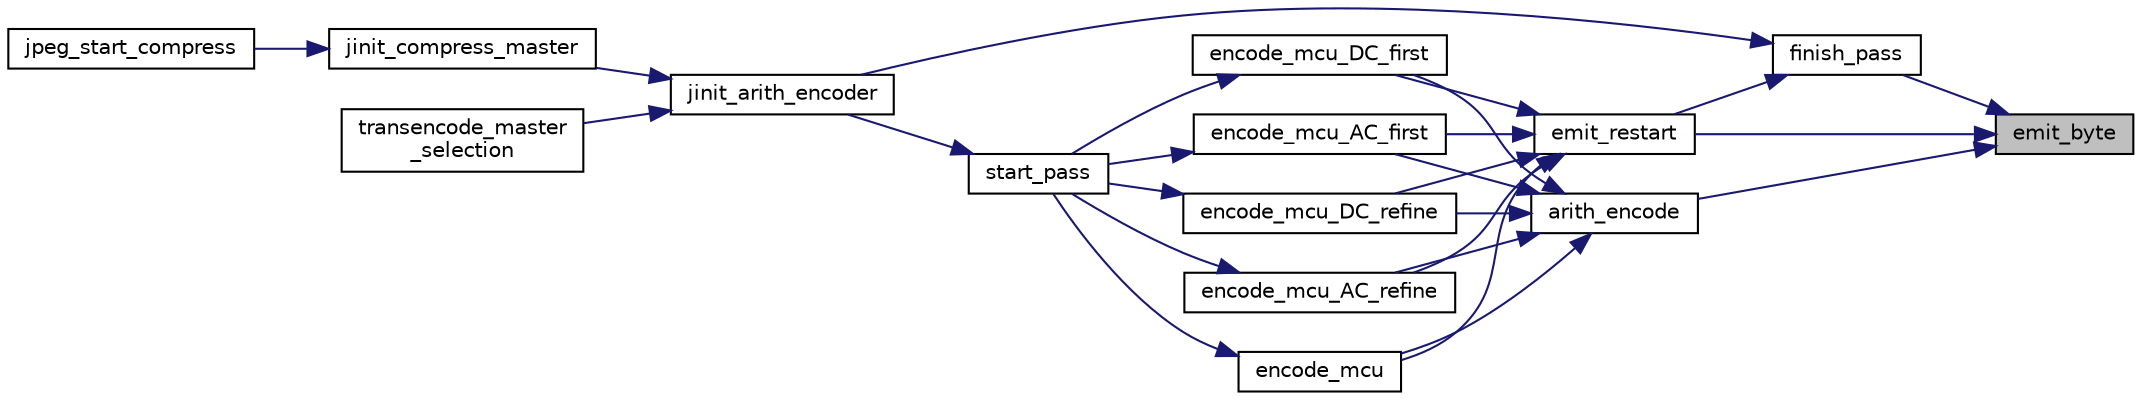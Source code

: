 digraph "emit_byte"
{
 // LATEX_PDF_SIZE
  bgcolor="transparent";
  edge [fontname="Helvetica",fontsize="10",labelfontname="Helvetica",labelfontsize="10"];
  node [fontname="Helvetica",fontsize="10",shape=record];
  rankdir="RL";
  Node14 [label="emit_byte",height=0.2,width=0.4,color="black", fillcolor="grey75", style="filled", fontcolor="black",tooltip=" "];
  Node14 -> Node15 [dir="back",color="midnightblue",fontsize="10",style="solid"];
  Node15 [label="finish_pass",height=0.2,width=0.4,color="black",URL="$jcarith_8c.html#a3098c13232c4cb8675f1f35a80aa5944",tooltip=" "];
  Node15 -> Node16 [dir="back",color="midnightblue",fontsize="10",style="solid"];
  Node16 [label="emit_restart",height=0.2,width=0.4,color="black",URL="$jcarith_8c.html#a02f7843fcfd54f5ce377bd8058dc084d",tooltip=" "];
  Node16 -> Node17 [dir="back",color="midnightblue",fontsize="10",style="solid"];
  Node17 [label="encode_mcu_DC_first",height=0.2,width=0.4,color="black",URL="$jcarith_8c.html#a2303fadff5a0fb6bdaa06eb03131d87e",tooltip=" "];
  Node17 -> Node18 [dir="back",color="midnightblue",fontsize="10",style="solid"];
  Node18 [label="start_pass",height=0.2,width=0.4,color="black",URL="$jcarith_8c.html#aa75d656ee648c5420caffe4714d822c8",tooltip=" "];
  Node18 -> Node19 [dir="back",color="midnightblue",fontsize="10",style="solid"];
  Node19 [label="jinit_arith_encoder",height=0.2,width=0.4,color="black",URL="$jcarith_8c.html#a17d3b53787b355ba16ab464199cd812d",tooltip=" "];
  Node19 -> Node20 [dir="back",color="midnightblue",fontsize="10",style="solid"];
  Node20 [label="jinit_compress_master",height=0.2,width=0.4,color="black",URL="$jcinit_8c.html#a9b434908559c6849283fcac944250b3b",tooltip=" "];
  Node20 -> Node21 [dir="back",color="midnightblue",fontsize="10",style="solid"];
  Node21 [label="jpeg_start_compress",height=0.2,width=0.4,color="black",URL="$jcapistd_8c.html#aacff7627af44bc9457601ba15577162d",tooltip=" "];
  Node19 -> Node22 [dir="back",color="midnightblue",fontsize="10",style="solid"];
  Node22 [label="transencode_master\l_selection",height=0.2,width=0.4,color="black",URL="$jctrans_8c.html#ae87fac6bd08f4b513d2f7f5629586733",tooltip=" "];
  Node16 -> Node23 [dir="back",color="midnightblue",fontsize="10",style="solid"];
  Node23 [label="encode_mcu_AC_first",height=0.2,width=0.4,color="black",URL="$jcarith_8c.html#a16f93bf9ad174d1e43f92a6844ba56f5",tooltip=" "];
  Node23 -> Node18 [dir="back",color="midnightblue",fontsize="10",style="solid"];
  Node16 -> Node24 [dir="back",color="midnightblue",fontsize="10",style="solid"];
  Node24 [label="encode_mcu_DC_refine",height=0.2,width=0.4,color="black",URL="$jcarith_8c.html#a668250087105455338e97ba0f612c700",tooltip=" "];
  Node24 -> Node18 [dir="back",color="midnightblue",fontsize="10",style="solid"];
  Node16 -> Node25 [dir="back",color="midnightblue",fontsize="10",style="solid"];
  Node25 [label="encode_mcu_AC_refine",height=0.2,width=0.4,color="black",URL="$jcarith_8c.html#af22cdbc60163714d02c04ed18d0fcc75",tooltip=" "];
  Node25 -> Node18 [dir="back",color="midnightblue",fontsize="10",style="solid"];
  Node16 -> Node26 [dir="back",color="midnightblue",fontsize="10",style="solid"];
  Node26 [label="encode_mcu",height=0.2,width=0.4,color="black",URL="$jcarith_8c.html#a72e97499e846635676b53db9977b4a5a",tooltip=" "];
  Node26 -> Node18 [dir="back",color="midnightblue",fontsize="10",style="solid"];
  Node15 -> Node19 [dir="back",color="midnightblue",fontsize="10",style="solid"];
  Node14 -> Node27 [dir="back",color="midnightblue",fontsize="10",style="solid"];
  Node27 [label="arith_encode",height=0.2,width=0.4,color="black",URL="$jcarith_8c.html#af430a9c45f5f8022b6e57ce3feecbbb4",tooltip=" "];
  Node27 -> Node17 [dir="back",color="midnightblue",fontsize="10",style="solid"];
  Node27 -> Node23 [dir="back",color="midnightblue",fontsize="10",style="solid"];
  Node27 -> Node24 [dir="back",color="midnightblue",fontsize="10",style="solid"];
  Node27 -> Node25 [dir="back",color="midnightblue",fontsize="10",style="solid"];
  Node27 -> Node26 [dir="back",color="midnightblue",fontsize="10",style="solid"];
  Node14 -> Node16 [dir="back",color="midnightblue",fontsize="10",style="solid"];
}
